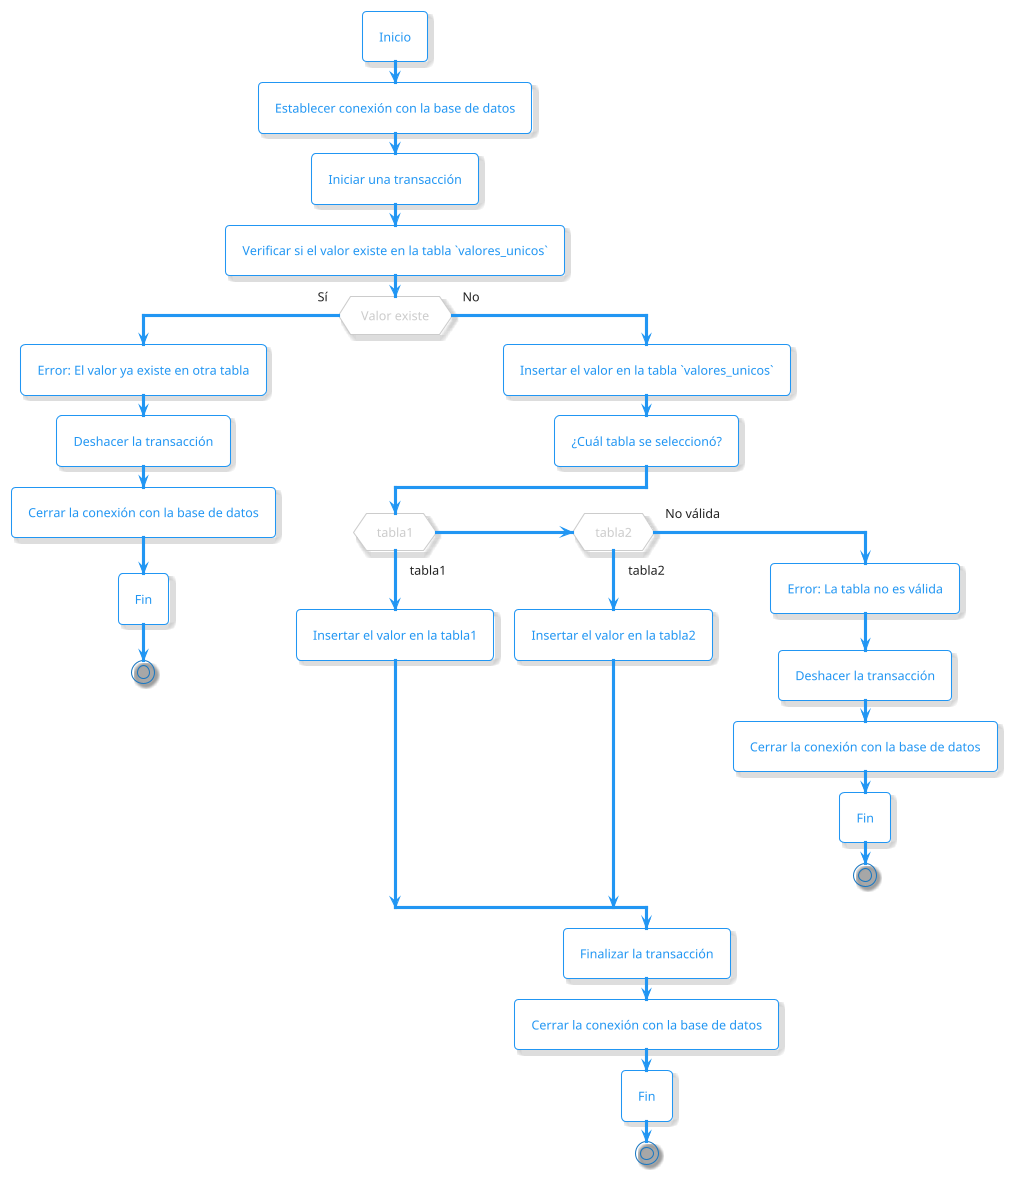 @startuml
!theme materia-outline
:Inicio;
:Establecer conexión con la base de datos;
:Iniciar una transacción;
:Verificar si el valor existe en la tabla `valores_unicos`;
if (Valor existe) then (Sí)
  :Error: El valor ya existe en otra tabla;
  :Deshacer la transacción;
  :Cerrar la conexión con la base de datos;
  :Fin;
  stop
else (No)
  :Insertar el valor en la tabla `valores_unicos`;
  :¿Cuál tabla se seleccionó?;
  if (tabla1) then (tabla1)
    :Insertar el valor en la tabla1;
  elseif (tabla2) then (tabla2)
    :Insertar el valor en la tabla2;
  else (No válida)
    :Error: La tabla no es válida;
    :Deshacer la transacción;
    :Cerrar la conexión con la base de datos;
    :Fin;
    stop
  endif
  :Finalizar la transacción;
  :Cerrar la conexión con la base de datos;
  :Fin;
  stop
endif
@enduml
